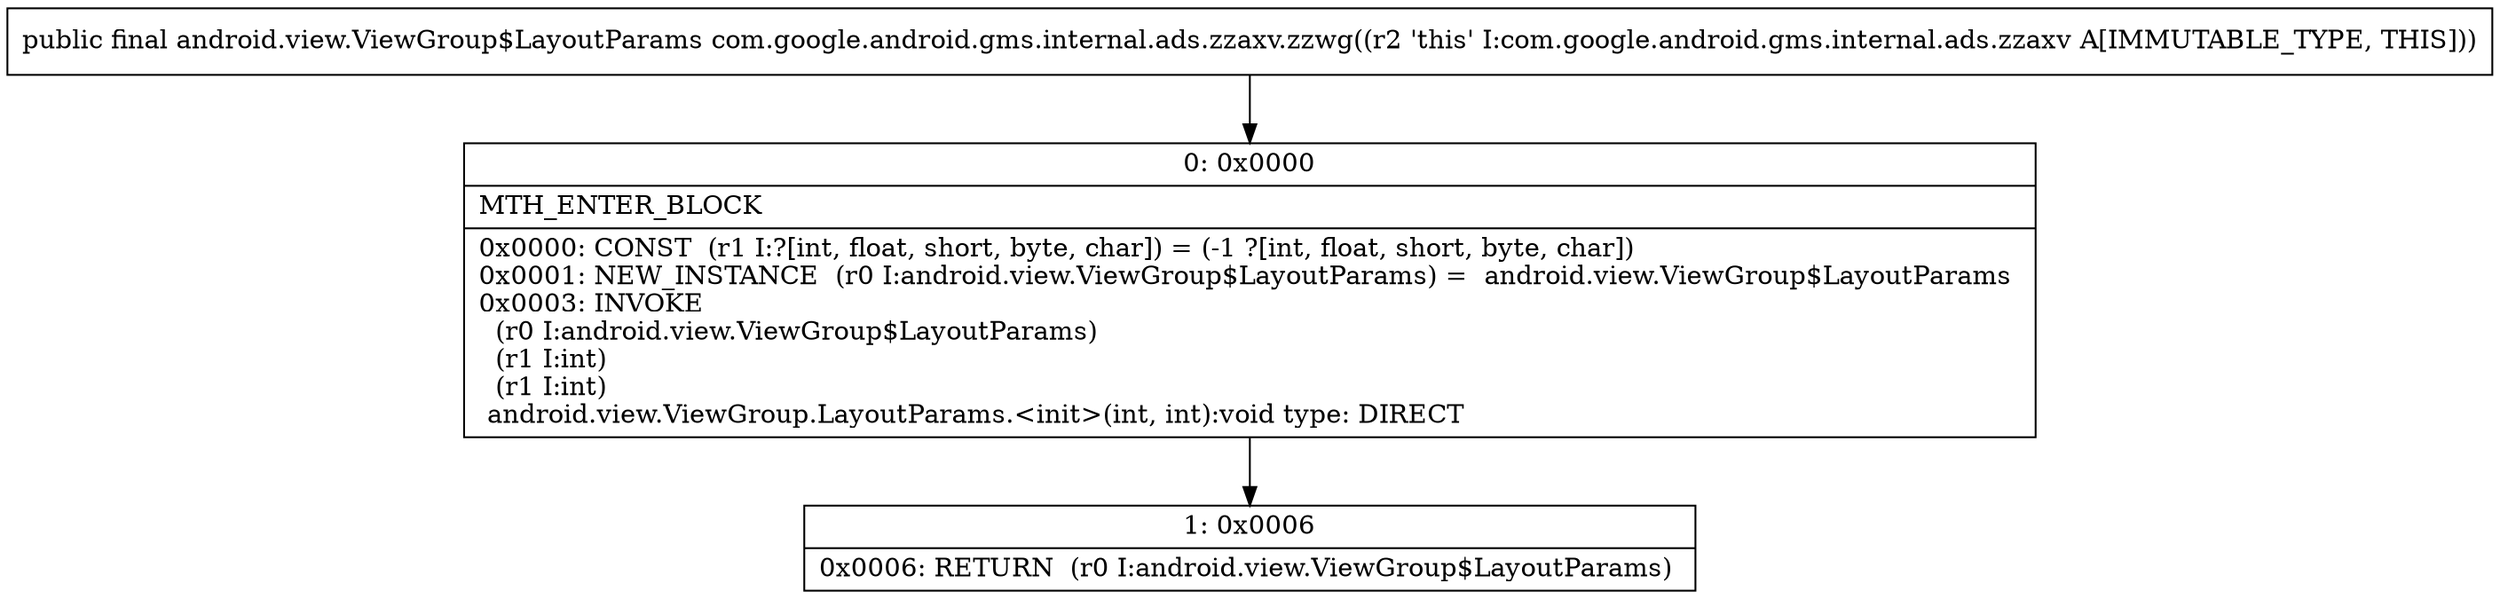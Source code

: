 digraph "CFG forcom.google.android.gms.internal.ads.zzaxv.zzwg()Landroid\/view\/ViewGroup$LayoutParams;" {
Node_0 [shape=record,label="{0\:\ 0x0000|MTH_ENTER_BLOCK\l|0x0000: CONST  (r1 I:?[int, float, short, byte, char]) = (\-1 ?[int, float, short, byte, char]) \l0x0001: NEW_INSTANCE  (r0 I:android.view.ViewGroup$LayoutParams) =  android.view.ViewGroup$LayoutParams \l0x0003: INVOKE  \l  (r0 I:android.view.ViewGroup$LayoutParams)\l  (r1 I:int)\l  (r1 I:int)\l android.view.ViewGroup.LayoutParams.\<init\>(int, int):void type: DIRECT \l}"];
Node_1 [shape=record,label="{1\:\ 0x0006|0x0006: RETURN  (r0 I:android.view.ViewGroup$LayoutParams) \l}"];
MethodNode[shape=record,label="{public final android.view.ViewGroup$LayoutParams com.google.android.gms.internal.ads.zzaxv.zzwg((r2 'this' I:com.google.android.gms.internal.ads.zzaxv A[IMMUTABLE_TYPE, THIS])) }"];
MethodNode -> Node_0;
Node_0 -> Node_1;
}


